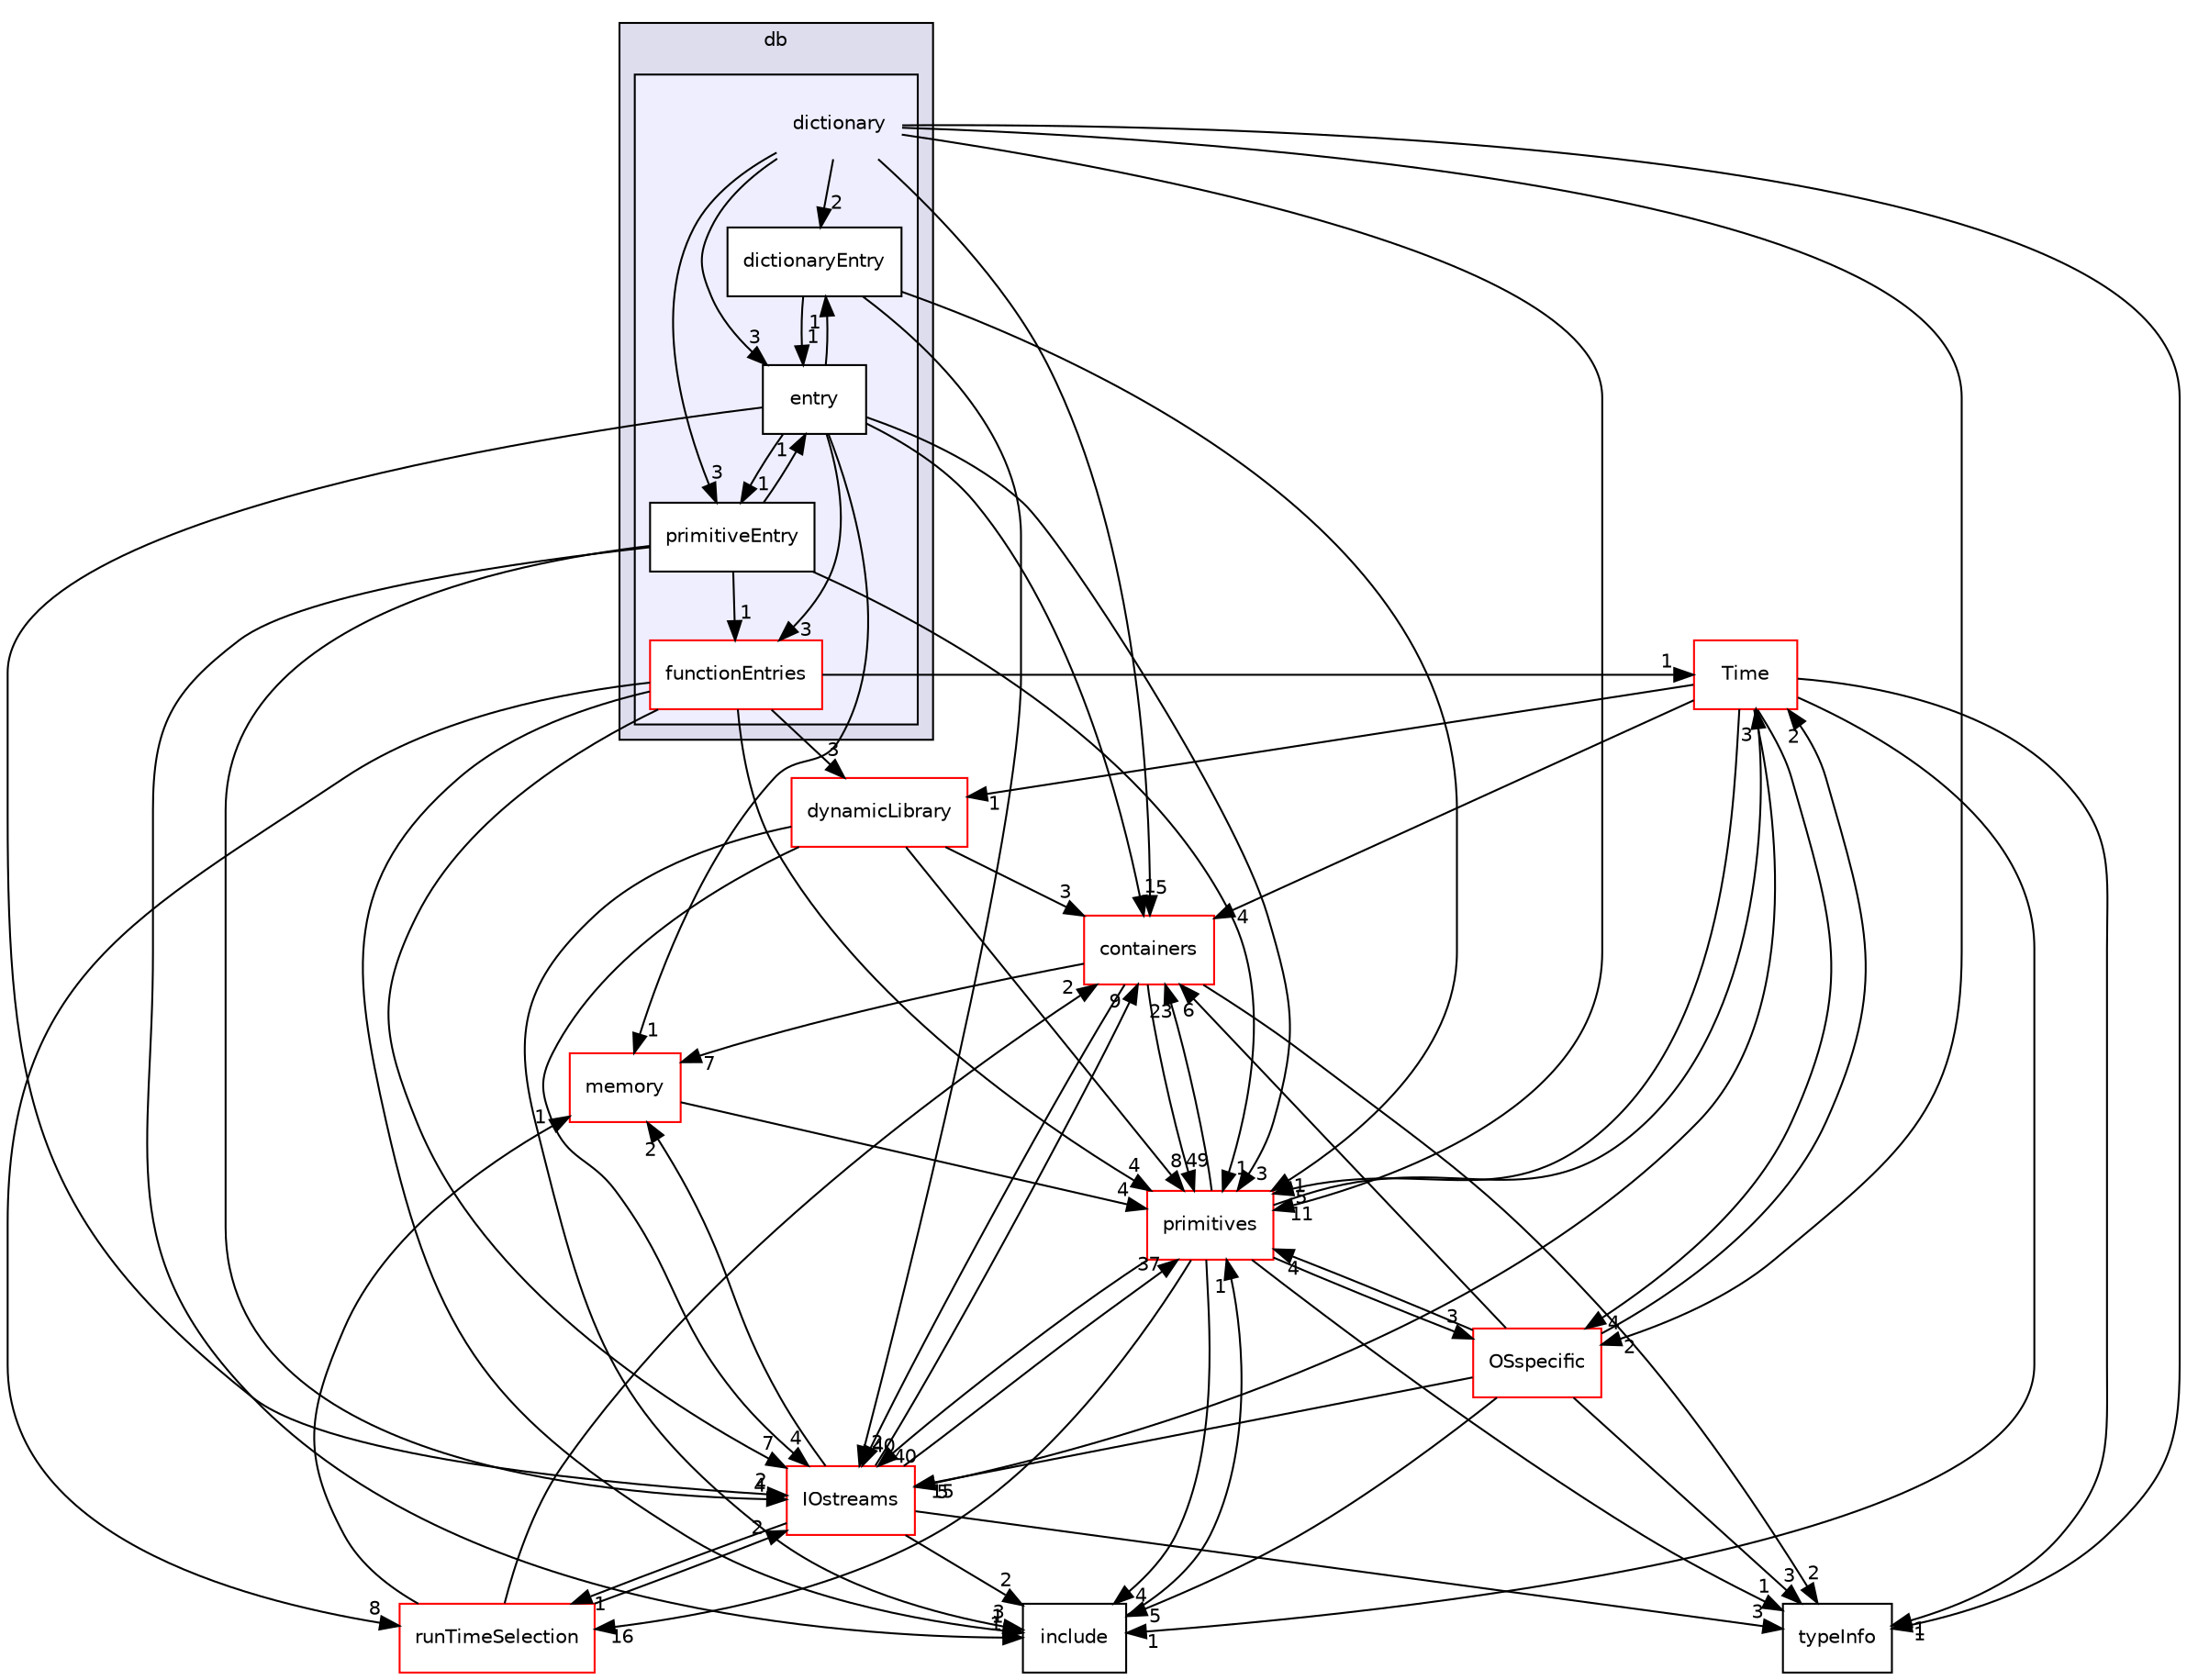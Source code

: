 digraph "src/OpenFOAM/db/dictionary" {
  bgcolor=transparent;
  compound=true
  node [ fontsize="10", fontname="Helvetica"];
  edge [ labelfontsize="10", labelfontname="Helvetica"];
  subgraph clusterdir_63c634f7a7cfd679ac26c67fb30fc32f {
    graph [ bgcolor="#ddddee", pencolor="black", label="db" fontname="Helvetica", fontsize="10", URL="dir_63c634f7a7cfd679ac26c67fb30fc32f.html"]
  subgraph clusterdir_43e4f3d5f4ba74ef6e29186317ac2bae {
    graph [ bgcolor="#eeeeff", pencolor="black", label="" URL="dir_43e4f3d5f4ba74ef6e29186317ac2bae.html"];
    dir_43e4f3d5f4ba74ef6e29186317ac2bae [shape=plaintext label="dictionary"];
    dir_ed941fe9052e18fa030c964648f4c994 [shape=box label="dictionaryEntry" color="black" fillcolor="white" style="filled" URL="dir_ed941fe9052e18fa030c964648f4c994.html"];
    dir_921060969b2ec46ffd0fdd6e3b1e6f93 [shape=box label="entry" color="black" fillcolor="white" style="filled" URL="dir_921060969b2ec46ffd0fdd6e3b1e6f93.html"];
    dir_02d80f093374efbc333e223ddfd028a9 [shape=box label="functionEntries" color="red" fillcolor="white" style="filled" URL="dir_02d80f093374efbc333e223ddfd028a9.html"];
    dir_d8be81f29ca3bc4b2de0ac4c3ba8675d [shape=box label="primitiveEntry" color="black" fillcolor="white" style="filled" URL="dir_d8be81f29ca3bc4b2de0ac4c3ba8675d.html"];
  }
  }
  dir_385a22dcc2f7120acb0f1a7a832b3b8d [shape=box label="memory" color="red" URL="dir_385a22dcc2f7120acb0f1a7a832b3b8d.html"];
  dir_44d37d0c4e72ffac3c5738348b92cda3 [shape=box label="typeInfo" URL="dir_44d37d0c4e72ffac3c5738348b92cda3.html"];
  dir_ec5b63092fb55ef516ddf05b3841c89d [shape=box label="Time" color="red" URL="dir_ec5b63092fb55ef516ddf05b3841c89d.html"];
  dir_19d0872053bde092be81d7fe3f56cbf7 [shape=box label="containers" color="red" URL="dir_19d0872053bde092be81d7fe3f56cbf7.html"];
  dir_466e4f5b4cc1582939ab4ceba36098d8 [shape=box label="IOstreams" color="red" URL="dir_466e4f5b4cc1582939ab4ceba36098d8.html"];
  dir_3e50f45338116b169052b428016851aa [shape=box label="primitives" color="red" URL="dir_3e50f45338116b169052b428016851aa.html"];
  dir_65d267bb6b65740acaf7d5fe4aebd101 [shape=box label="dynamicLibrary" color="red" URL="dir_65d267bb6b65740acaf7d5fe4aebd101.html"];
  dir_97107bb83a2a5bbfad7ddd584e3f301c [shape=box label="runTimeSelection" color="red" URL="dir_97107bb83a2a5bbfad7ddd584e3f301c.html"];
  dir_e954e9f5966bc1c681a414ec8bd0ee15 [shape=box label="include" URL="dir_e954e9f5966bc1c681a414ec8bd0ee15.html"];
  dir_1e7df7a7407fc4618be5c18f76eb7b99 [shape=box label="OSspecific" color="red" URL="dir_1e7df7a7407fc4618be5c18f76eb7b99.html"];
  dir_921060969b2ec46ffd0fdd6e3b1e6f93->dir_385a22dcc2f7120acb0f1a7a832b3b8d [headlabel="1", labeldistance=1.5 headhref="dir_001959_002222.html"];
  dir_921060969b2ec46ffd0fdd6e3b1e6f93->dir_ed941fe9052e18fa030c964648f4c994 [headlabel="1", labeldistance=1.5 headhref="dir_001959_001958.html"];
  dir_921060969b2ec46ffd0fdd6e3b1e6f93->dir_19d0872053bde092be81d7fe3f56cbf7 [headlabel="1", labeldistance=1.5 headhref="dir_001959_001903.html"];
  dir_921060969b2ec46ffd0fdd6e3b1e6f93->dir_d8be81f29ca3bc4b2de0ac4c3ba8675d [headlabel="1", labeldistance=1.5 headhref="dir_001959_001969.html"];
  dir_921060969b2ec46ffd0fdd6e3b1e6f93->dir_466e4f5b4cc1582939ab4ceba36098d8 [headlabel="2", labeldistance=1.5 headhref="dir_001959_001993.html"];
  dir_921060969b2ec46ffd0fdd6e3b1e6f93->dir_3e50f45338116b169052b428016851aa [headlabel="3", labeldistance=1.5 headhref="dir_001959_002326.html"];
  dir_921060969b2ec46ffd0fdd6e3b1e6f93->dir_02d80f093374efbc333e223ddfd028a9 [headlabel="3", labeldistance=1.5 headhref="dir_001959_001960.html"];
  dir_385a22dcc2f7120acb0f1a7a832b3b8d->dir_3e50f45338116b169052b428016851aa [headlabel="4", labeldistance=1.5 headhref="dir_002222_002326.html"];
  dir_ec5b63092fb55ef516ddf05b3841c89d->dir_44d37d0c4e72ffac3c5738348b92cda3 [headlabel="1", labeldistance=1.5 headhref="dir_002011_002013.html"];
  dir_ec5b63092fb55ef516ddf05b3841c89d->dir_19d0872053bde092be81d7fe3f56cbf7 [headlabel="4", labeldistance=1.5 headhref="dir_002011_001903.html"];
  dir_ec5b63092fb55ef516ddf05b3841c89d->dir_466e4f5b4cc1582939ab4ceba36098d8 [headlabel="5", labeldistance=1.5 headhref="dir_002011_001993.html"];
  dir_ec5b63092fb55ef516ddf05b3841c89d->dir_3e50f45338116b169052b428016851aa [headlabel="5", labeldistance=1.5 headhref="dir_002011_002326.html"];
  dir_ec5b63092fb55ef516ddf05b3841c89d->dir_65d267bb6b65740acaf7d5fe4aebd101 [headlabel="1", labeldistance=1.5 headhref="dir_002011_001970.html"];
  dir_ec5b63092fb55ef516ddf05b3841c89d->dir_e954e9f5966bc1c681a414ec8bd0ee15 [headlabel="1", labeldistance=1.5 headhref="dir_002011_002119.html"];
  dir_ec5b63092fb55ef516ddf05b3841c89d->dir_1e7df7a7407fc4618be5c18f76eb7b99 [headlabel="4", labeldistance=1.5 headhref="dir_002011_002438.html"];
  dir_ed941fe9052e18fa030c964648f4c994->dir_921060969b2ec46ffd0fdd6e3b1e6f93 [headlabel="1", labeldistance=1.5 headhref="dir_001958_001959.html"];
  dir_ed941fe9052e18fa030c964648f4c994->dir_466e4f5b4cc1582939ab4ceba36098d8 [headlabel="2", labeldistance=1.5 headhref="dir_001958_001993.html"];
  dir_ed941fe9052e18fa030c964648f4c994->dir_3e50f45338116b169052b428016851aa [headlabel="1", labeldistance=1.5 headhref="dir_001958_002326.html"];
  dir_19d0872053bde092be81d7fe3f56cbf7->dir_385a22dcc2f7120acb0f1a7a832b3b8d [headlabel="7", labeldistance=1.5 headhref="dir_001903_002222.html"];
  dir_19d0872053bde092be81d7fe3f56cbf7->dir_44d37d0c4e72ffac3c5738348b92cda3 [headlabel="2", labeldistance=1.5 headhref="dir_001903_002013.html"];
  dir_19d0872053bde092be81d7fe3f56cbf7->dir_466e4f5b4cc1582939ab4ceba36098d8 [headlabel="40", labeldistance=1.5 headhref="dir_001903_001993.html"];
  dir_19d0872053bde092be81d7fe3f56cbf7->dir_3e50f45338116b169052b428016851aa [headlabel="49", labeldistance=1.5 headhref="dir_001903_002326.html"];
  dir_d8be81f29ca3bc4b2de0ac4c3ba8675d->dir_921060969b2ec46ffd0fdd6e3b1e6f93 [headlabel="1", labeldistance=1.5 headhref="dir_001969_001959.html"];
  dir_d8be81f29ca3bc4b2de0ac4c3ba8675d->dir_466e4f5b4cc1582939ab4ceba36098d8 [headlabel="4", labeldistance=1.5 headhref="dir_001969_001993.html"];
  dir_d8be81f29ca3bc4b2de0ac4c3ba8675d->dir_3e50f45338116b169052b428016851aa [headlabel="1", labeldistance=1.5 headhref="dir_001969_002326.html"];
  dir_d8be81f29ca3bc4b2de0ac4c3ba8675d->dir_e954e9f5966bc1c681a414ec8bd0ee15 [headlabel="1", labeldistance=1.5 headhref="dir_001969_002119.html"];
  dir_d8be81f29ca3bc4b2de0ac4c3ba8675d->dir_02d80f093374efbc333e223ddfd028a9 [headlabel="1", labeldistance=1.5 headhref="dir_001969_001960.html"];
  dir_466e4f5b4cc1582939ab4ceba36098d8->dir_385a22dcc2f7120acb0f1a7a832b3b8d [headlabel="2", labeldistance=1.5 headhref="dir_001993_002222.html"];
  dir_466e4f5b4cc1582939ab4ceba36098d8->dir_44d37d0c4e72ffac3c5738348b92cda3 [headlabel="3", labeldistance=1.5 headhref="dir_001993_002013.html"];
  dir_466e4f5b4cc1582939ab4ceba36098d8->dir_19d0872053bde092be81d7fe3f56cbf7 [headlabel="9", labeldistance=1.5 headhref="dir_001993_001903.html"];
  dir_466e4f5b4cc1582939ab4ceba36098d8->dir_3e50f45338116b169052b428016851aa [headlabel="37", labeldistance=1.5 headhref="dir_001993_002326.html"];
  dir_466e4f5b4cc1582939ab4ceba36098d8->dir_97107bb83a2a5bbfad7ddd584e3f301c [headlabel="1", labeldistance=1.5 headhref="dir_001993_002008.html"];
  dir_466e4f5b4cc1582939ab4ceba36098d8->dir_e954e9f5966bc1c681a414ec8bd0ee15 [headlabel="2", labeldistance=1.5 headhref="dir_001993_002119.html"];
  dir_43e4f3d5f4ba74ef6e29186317ac2bae->dir_921060969b2ec46ffd0fdd6e3b1e6f93 [headlabel="3", labeldistance=1.5 headhref="dir_001957_001959.html"];
  dir_43e4f3d5f4ba74ef6e29186317ac2bae->dir_44d37d0c4e72ffac3c5738348b92cda3 [headlabel="1", labeldistance=1.5 headhref="dir_001957_002013.html"];
  dir_43e4f3d5f4ba74ef6e29186317ac2bae->dir_ed941fe9052e18fa030c964648f4c994 [headlabel="2", labeldistance=1.5 headhref="dir_001957_001958.html"];
  dir_43e4f3d5f4ba74ef6e29186317ac2bae->dir_19d0872053bde092be81d7fe3f56cbf7 [headlabel="5", labeldistance=1.5 headhref="dir_001957_001903.html"];
  dir_43e4f3d5f4ba74ef6e29186317ac2bae->dir_d8be81f29ca3bc4b2de0ac4c3ba8675d [headlabel="3", labeldistance=1.5 headhref="dir_001957_001969.html"];
  dir_43e4f3d5f4ba74ef6e29186317ac2bae->dir_3e50f45338116b169052b428016851aa [headlabel="11", labeldistance=1.5 headhref="dir_001957_002326.html"];
  dir_43e4f3d5f4ba74ef6e29186317ac2bae->dir_1e7df7a7407fc4618be5c18f76eb7b99 [headlabel="2", labeldistance=1.5 headhref="dir_001957_002438.html"];
  dir_3e50f45338116b169052b428016851aa->dir_44d37d0c4e72ffac3c5738348b92cda3 [headlabel="1", labeldistance=1.5 headhref="dir_002326_002013.html"];
  dir_3e50f45338116b169052b428016851aa->dir_ec5b63092fb55ef516ddf05b3841c89d [headlabel="3", labeldistance=1.5 headhref="dir_002326_002011.html"];
  dir_3e50f45338116b169052b428016851aa->dir_19d0872053bde092be81d7fe3f56cbf7 [headlabel="23", labeldistance=1.5 headhref="dir_002326_001903.html"];
  dir_3e50f45338116b169052b428016851aa->dir_466e4f5b4cc1582939ab4ceba36098d8 [headlabel="40", labeldistance=1.5 headhref="dir_002326_001993.html"];
  dir_3e50f45338116b169052b428016851aa->dir_97107bb83a2a5bbfad7ddd584e3f301c [headlabel="16", labeldistance=1.5 headhref="dir_002326_002008.html"];
  dir_3e50f45338116b169052b428016851aa->dir_e954e9f5966bc1c681a414ec8bd0ee15 [headlabel="4", labeldistance=1.5 headhref="dir_002326_002119.html"];
  dir_3e50f45338116b169052b428016851aa->dir_1e7df7a7407fc4618be5c18f76eb7b99 [headlabel="3", labeldistance=1.5 headhref="dir_002326_002438.html"];
  dir_65d267bb6b65740acaf7d5fe4aebd101->dir_19d0872053bde092be81d7fe3f56cbf7 [headlabel="3", labeldistance=1.5 headhref="dir_001970_001903.html"];
  dir_65d267bb6b65740acaf7d5fe4aebd101->dir_466e4f5b4cc1582939ab4ceba36098d8 [headlabel="4", labeldistance=1.5 headhref="dir_001970_001993.html"];
  dir_65d267bb6b65740acaf7d5fe4aebd101->dir_3e50f45338116b169052b428016851aa [headlabel="8", labeldistance=1.5 headhref="dir_001970_002326.html"];
  dir_65d267bb6b65740acaf7d5fe4aebd101->dir_e954e9f5966bc1c681a414ec8bd0ee15 [headlabel="3", labeldistance=1.5 headhref="dir_001970_002119.html"];
  dir_97107bb83a2a5bbfad7ddd584e3f301c->dir_385a22dcc2f7120acb0f1a7a832b3b8d [headlabel="1", labeldistance=1.5 headhref="dir_002008_002222.html"];
  dir_97107bb83a2a5bbfad7ddd584e3f301c->dir_19d0872053bde092be81d7fe3f56cbf7 [headlabel="2", labeldistance=1.5 headhref="dir_002008_001903.html"];
  dir_97107bb83a2a5bbfad7ddd584e3f301c->dir_466e4f5b4cc1582939ab4ceba36098d8 [headlabel="2", labeldistance=1.5 headhref="dir_002008_001993.html"];
  dir_e954e9f5966bc1c681a414ec8bd0ee15->dir_3e50f45338116b169052b428016851aa [headlabel="1", labeldistance=1.5 headhref="dir_002119_002326.html"];
  dir_02d80f093374efbc333e223ddfd028a9->dir_ec5b63092fb55ef516ddf05b3841c89d [headlabel="1", labeldistance=1.5 headhref="dir_001960_002011.html"];
  dir_02d80f093374efbc333e223ddfd028a9->dir_466e4f5b4cc1582939ab4ceba36098d8 [headlabel="7", labeldistance=1.5 headhref="dir_001960_001993.html"];
  dir_02d80f093374efbc333e223ddfd028a9->dir_3e50f45338116b169052b428016851aa [headlabel="4", labeldistance=1.5 headhref="dir_001960_002326.html"];
  dir_02d80f093374efbc333e223ddfd028a9->dir_65d267bb6b65740acaf7d5fe4aebd101 [headlabel="3", labeldistance=1.5 headhref="dir_001960_001970.html"];
  dir_02d80f093374efbc333e223ddfd028a9->dir_97107bb83a2a5bbfad7ddd584e3f301c [headlabel="8", labeldistance=1.5 headhref="dir_001960_002008.html"];
  dir_02d80f093374efbc333e223ddfd028a9->dir_e954e9f5966bc1c681a414ec8bd0ee15 [headlabel="1", labeldistance=1.5 headhref="dir_001960_002119.html"];
  dir_1e7df7a7407fc4618be5c18f76eb7b99->dir_44d37d0c4e72ffac3c5738348b92cda3 [headlabel="3", labeldistance=1.5 headhref="dir_002438_002013.html"];
  dir_1e7df7a7407fc4618be5c18f76eb7b99->dir_ec5b63092fb55ef516ddf05b3841c89d [headlabel="2", labeldistance=1.5 headhref="dir_002438_002011.html"];
  dir_1e7df7a7407fc4618be5c18f76eb7b99->dir_19d0872053bde092be81d7fe3f56cbf7 [headlabel="6", labeldistance=1.5 headhref="dir_002438_001903.html"];
  dir_1e7df7a7407fc4618be5c18f76eb7b99->dir_466e4f5b4cc1582939ab4ceba36098d8 [headlabel="15", labeldistance=1.5 headhref="dir_002438_001993.html"];
  dir_1e7df7a7407fc4618be5c18f76eb7b99->dir_3e50f45338116b169052b428016851aa [headlabel="4", labeldistance=1.5 headhref="dir_002438_002326.html"];
  dir_1e7df7a7407fc4618be5c18f76eb7b99->dir_e954e9f5966bc1c681a414ec8bd0ee15 [headlabel="5", labeldistance=1.5 headhref="dir_002438_002119.html"];
}
